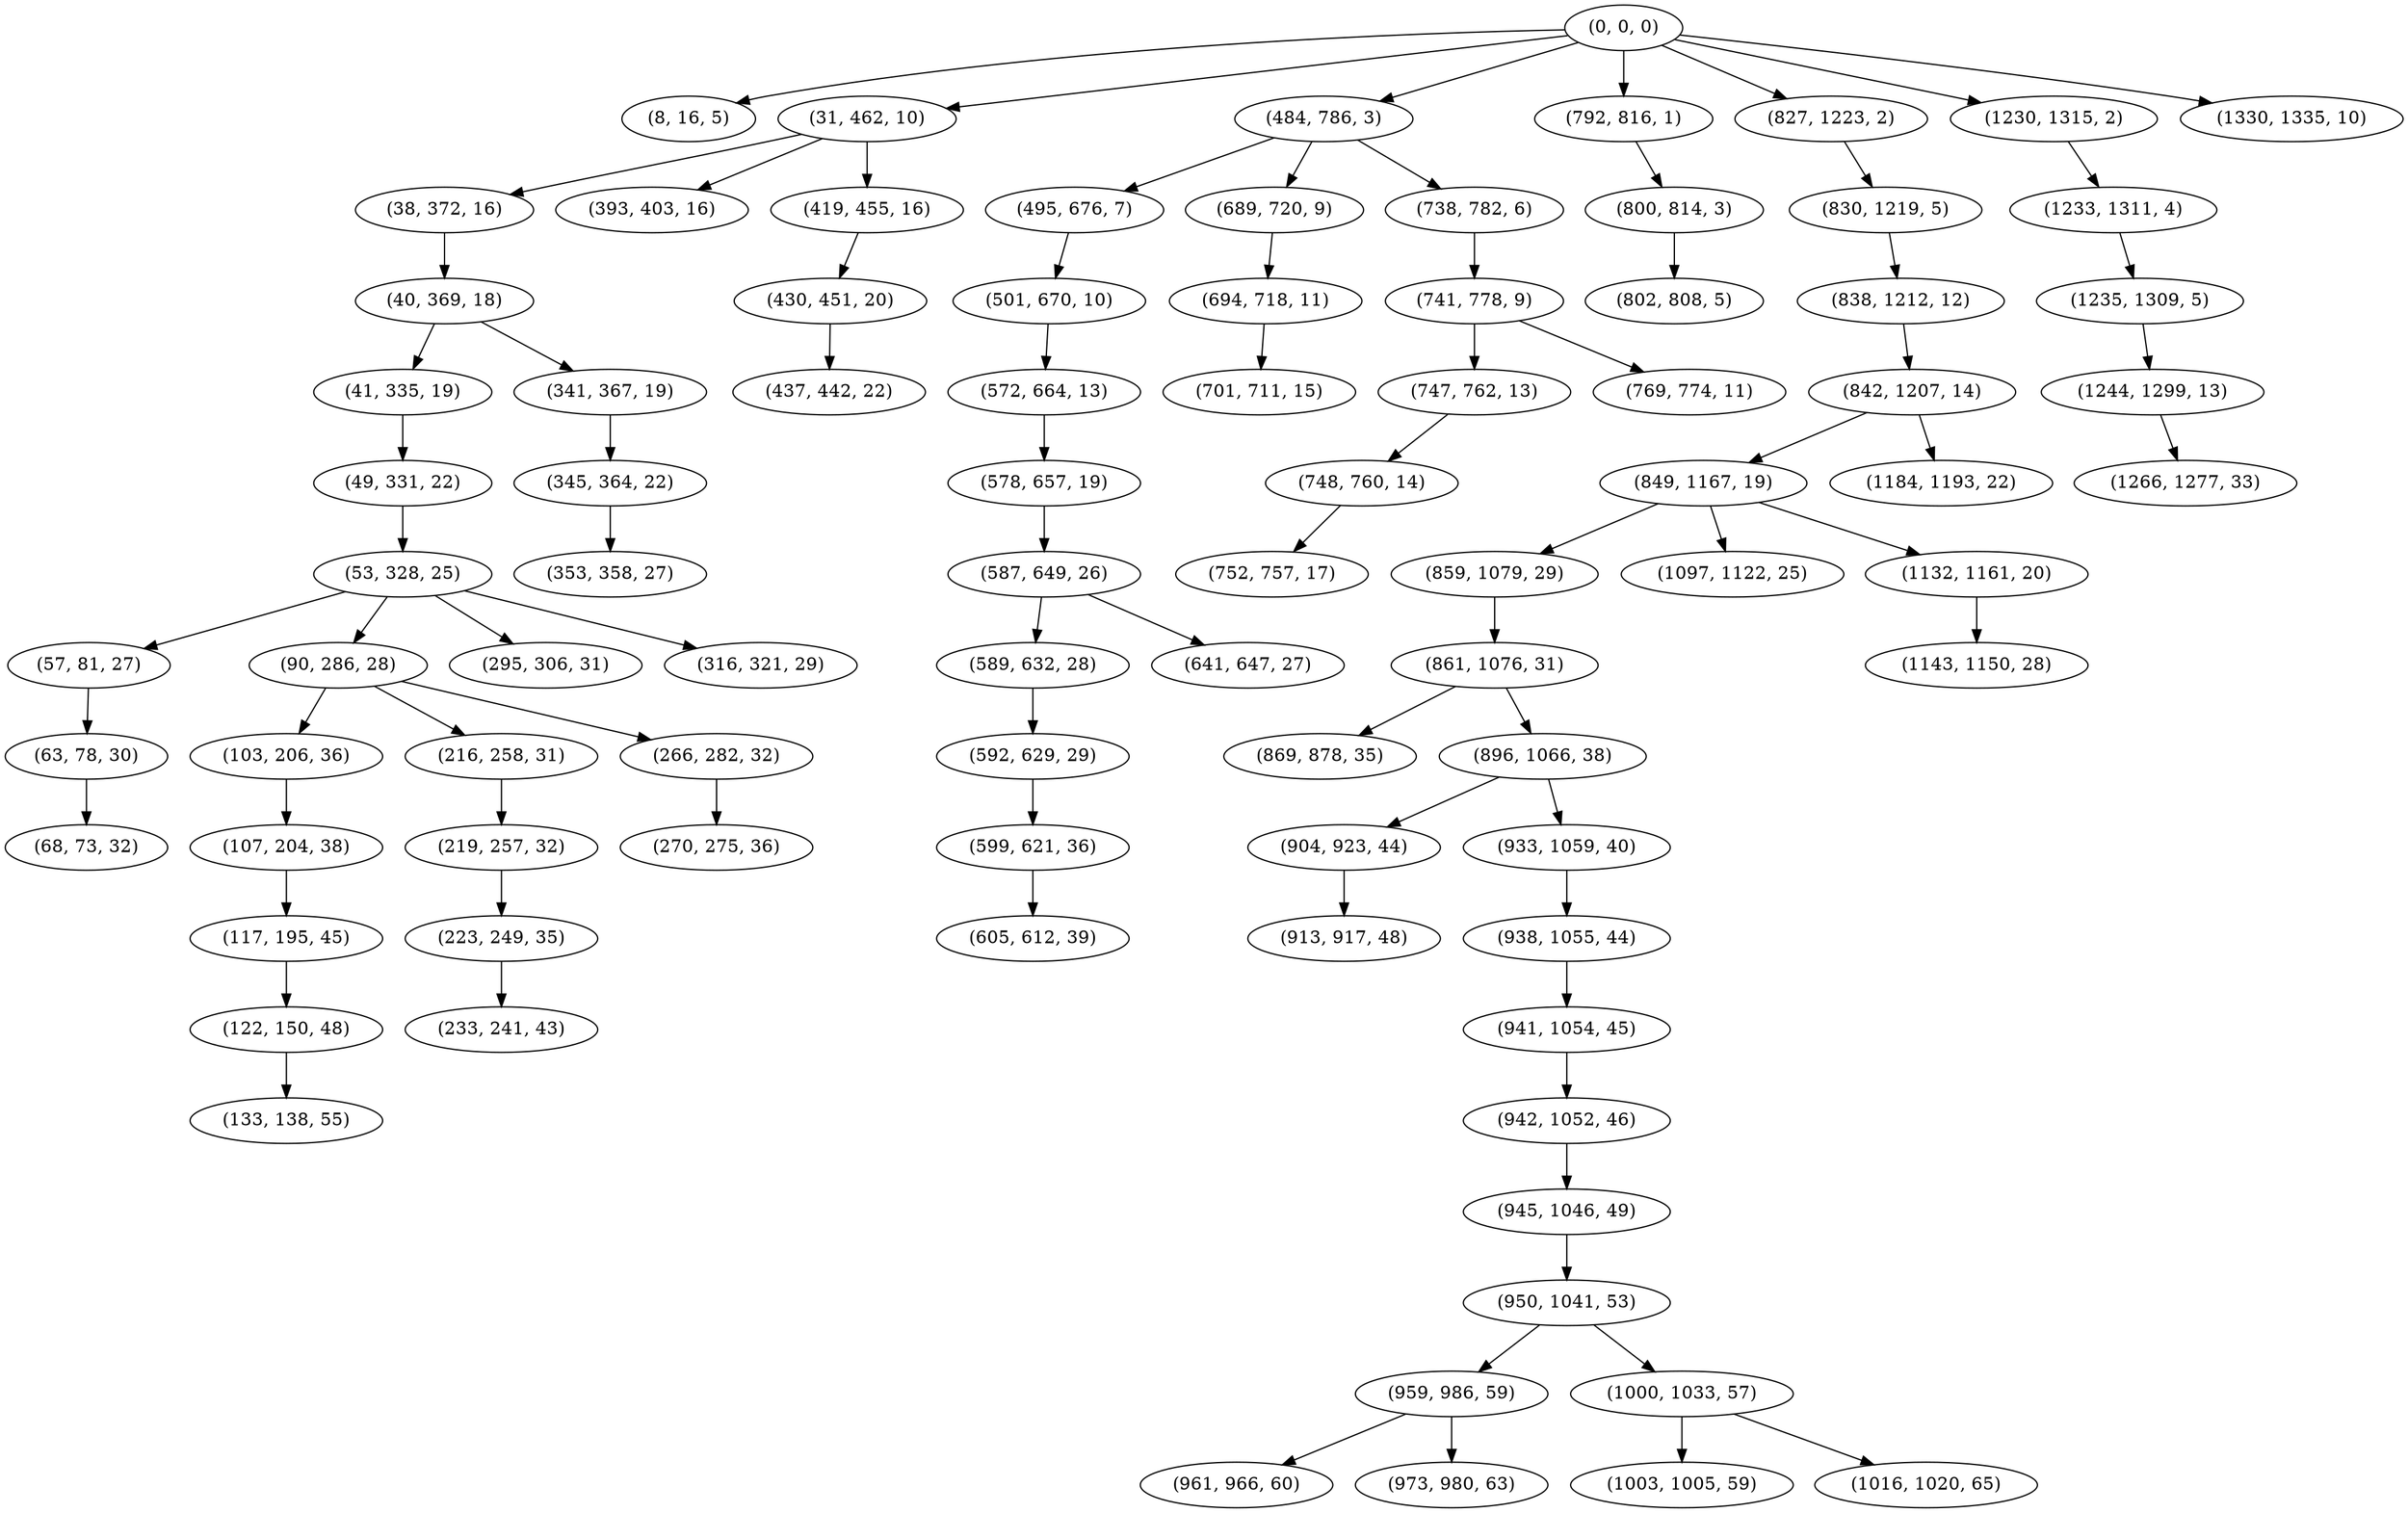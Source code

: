 digraph tree {
    "(0, 0, 0)";
    "(8, 16, 5)";
    "(31, 462, 10)";
    "(38, 372, 16)";
    "(40, 369, 18)";
    "(41, 335, 19)";
    "(49, 331, 22)";
    "(53, 328, 25)";
    "(57, 81, 27)";
    "(63, 78, 30)";
    "(68, 73, 32)";
    "(90, 286, 28)";
    "(103, 206, 36)";
    "(107, 204, 38)";
    "(117, 195, 45)";
    "(122, 150, 48)";
    "(133, 138, 55)";
    "(216, 258, 31)";
    "(219, 257, 32)";
    "(223, 249, 35)";
    "(233, 241, 43)";
    "(266, 282, 32)";
    "(270, 275, 36)";
    "(295, 306, 31)";
    "(316, 321, 29)";
    "(341, 367, 19)";
    "(345, 364, 22)";
    "(353, 358, 27)";
    "(393, 403, 16)";
    "(419, 455, 16)";
    "(430, 451, 20)";
    "(437, 442, 22)";
    "(484, 786, 3)";
    "(495, 676, 7)";
    "(501, 670, 10)";
    "(572, 664, 13)";
    "(578, 657, 19)";
    "(587, 649, 26)";
    "(589, 632, 28)";
    "(592, 629, 29)";
    "(599, 621, 36)";
    "(605, 612, 39)";
    "(641, 647, 27)";
    "(689, 720, 9)";
    "(694, 718, 11)";
    "(701, 711, 15)";
    "(738, 782, 6)";
    "(741, 778, 9)";
    "(747, 762, 13)";
    "(748, 760, 14)";
    "(752, 757, 17)";
    "(769, 774, 11)";
    "(792, 816, 1)";
    "(800, 814, 3)";
    "(802, 808, 5)";
    "(827, 1223, 2)";
    "(830, 1219, 5)";
    "(838, 1212, 12)";
    "(842, 1207, 14)";
    "(849, 1167, 19)";
    "(859, 1079, 29)";
    "(861, 1076, 31)";
    "(869, 878, 35)";
    "(896, 1066, 38)";
    "(904, 923, 44)";
    "(913, 917, 48)";
    "(933, 1059, 40)";
    "(938, 1055, 44)";
    "(941, 1054, 45)";
    "(942, 1052, 46)";
    "(945, 1046, 49)";
    "(950, 1041, 53)";
    "(959, 986, 59)";
    "(961, 966, 60)";
    "(973, 980, 63)";
    "(1000, 1033, 57)";
    "(1003, 1005, 59)";
    "(1016, 1020, 65)";
    "(1097, 1122, 25)";
    "(1132, 1161, 20)";
    "(1143, 1150, 28)";
    "(1184, 1193, 22)";
    "(1230, 1315, 2)";
    "(1233, 1311, 4)";
    "(1235, 1309, 5)";
    "(1244, 1299, 13)";
    "(1266, 1277, 33)";
    "(1330, 1335, 10)";
    "(0, 0, 0)" -> "(8, 16, 5)";
    "(0, 0, 0)" -> "(31, 462, 10)";
    "(0, 0, 0)" -> "(484, 786, 3)";
    "(0, 0, 0)" -> "(792, 816, 1)";
    "(0, 0, 0)" -> "(827, 1223, 2)";
    "(0, 0, 0)" -> "(1230, 1315, 2)";
    "(0, 0, 0)" -> "(1330, 1335, 10)";
    "(31, 462, 10)" -> "(38, 372, 16)";
    "(31, 462, 10)" -> "(393, 403, 16)";
    "(31, 462, 10)" -> "(419, 455, 16)";
    "(38, 372, 16)" -> "(40, 369, 18)";
    "(40, 369, 18)" -> "(41, 335, 19)";
    "(40, 369, 18)" -> "(341, 367, 19)";
    "(41, 335, 19)" -> "(49, 331, 22)";
    "(49, 331, 22)" -> "(53, 328, 25)";
    "(53, 328, 25)" -> "(57, 81, 27)";
    "(53, 328, 25)" -> "(90, 286, 28)";
    "(53, 328, 25)" -> "(295, 306, 31)";
    "(53, 328, 25)" -> "(316, 321, 29)";
    "(57, 81, 27)" -> "(63, 78, 30)";
    "(63, 78, 30)" -> "(68, 73, 32)";
    "(90, 286, 28)" -> "(103, 206, 36)";
    "(90, 286, 28)" -> "(216, 258, 31)";
    "(90, 286, 28)" -> "(266, 282, 32)";
    "(103, 206, 36)" -> "(107, 204, 38)";
    "(107, 204, 38)" -> "(117, 195, 45)";
    "(117, 195, 45)" -> "(122, 150, 48)";
    "(122, 150, 48)" -> "(133, 138, 55)";
    "(216, 258, 31)" -> "(219, 257, 32)";
    "(219, 257, 32)" -> "(223, 249, 35)";
    "(223, 249, 35)" -> "(233, 241, 43)";
    "(266, 282, 32)" -> "(270, 275, 36)";
    "(341, 367, 19)" -> "(345, 364, 22)";
    "(345, 364, 22)" -> "(353, 358, 27)";
    "(419, 455, 16)" -> "(430, 451, 20)";
    "(430, 451, 20)" -> "(437, 442, 22)";
    "(484, 786, 3)" -> "(495, 676, 7)";
    "(484, 786, 3)" -> "(689, 720, 9)";
    "(484, 786, 3)" -> "(738, 782, 6)";
    "(495, 676, 7)" -> "(501, 670, 10)";
    "(501, 670, 10)" -> "(572, 664, 13)";
    "(572, 664, 13)" -> "(578, 657, 19)";
    "(578, 657, 19)" -> "(587, 649, 26)";
    "(587, 649, 26)" -> "(589, 632, 28)";
    "(587, 649, 26)" -> "(641, 647, 27)";
    "(589, 632, 28)" -> "(592, 629, 29)";
    "(592, 629, 29)" -> "(599, 621, 36)";
    "(599, 621, 36)" -> "(605, 612, 39)";
    "(689, 720, 9)" -> "(694, 718, 11)";
    "(694, 718, 11)" -> "(701, 711, 15)";
    "(738, 782, 6)" -> "(741, 778, 9)";
    "(741, 778, 9)" -> "(747, 762, 13)";
    "(741, 778, 9)" -> "(769, 774, 11)";
    "(747, 762, 13)" -> "(748, 760, 14)";
    "(748, 760, 14)" -> "(752, 757, 17)";
    "(792, 816, 1)" -> "(800, 814, 3)";
    "(800, 814, 3)" -> "(802, 808, 5)";
    "(827, 1223, 2)" -> "(830, 1219, 5)";
    "(830, 1219, 5)" -> "(838, 1212, 12)";
    "(838, 1212, 12)" -> "(842, 1207, 14)";
    "(842, 1207, 14)" -> "(849, 1167, 19)";
    "(842, 1207, 14)" -> "(1184, 1193, 22)";
    "(849, 1167, 19)" -> "(859, 1079, 29)";
    "(849, 1167, 19)" -> "(1097, 1122, 25)";
    "(849, 1167, 19)" -> "(1132, 1161, 20)";
    "(859, 1079, 29)" -> "(861, 1076, 31)";
    "(861, 1076, 31)" -> "(869, 878, 35)";
    "(861, 1076, 31)" -> "(896, 1066, 38)";
    "(896, 1066, 38)" -> "(904, 923, 44)";
    "(896, 1066, 38)" -> "(933, 1059, 40)";
    "(904, 923, 44)" -> "(913, 917, 48)";
    "(933, 1059, 40)" -> "(938, 1055, 44)";
    "(938, 1055, 44)" -> "(941, 1054, 45)";
    "(941, 1054, 45)" -> "(942, 1052, 46)";
    "(942, 1052, 46)" -> "(945, 1046, 49)";
    "(945, 1046, 49)" -> "(950, 1041, 53)";
    "(950, 1041, 53)" -> "(959, 986, 59)";
    "(950, 1041, 53)" -> "(1000, 1033, 57)";
    "(959, 986, 59)" -> "(961, 966, 60)";
    "(959, 986, 59)" -> "(973, 980, 63)";
    "(1000, 1033, 57)" -> "(1003, 1005, 59)";
    "(1000, 1033, 57)" -> "(1016, 1020, 65)";
    "(1132, 1161, 20)" -> "(1143, 1150, 28)";
    "(1230, 1315, 2)" -> "(1233, 1311, 4)";
    "(1233, 1311, 4)" -> "(1235, 1309, 5)";
    "(1235, 1309, 5)" -> "(1244, 1299, 13)";
    "(1244, 1299, 13)" -> "(1266, 1277, 33)";
}
